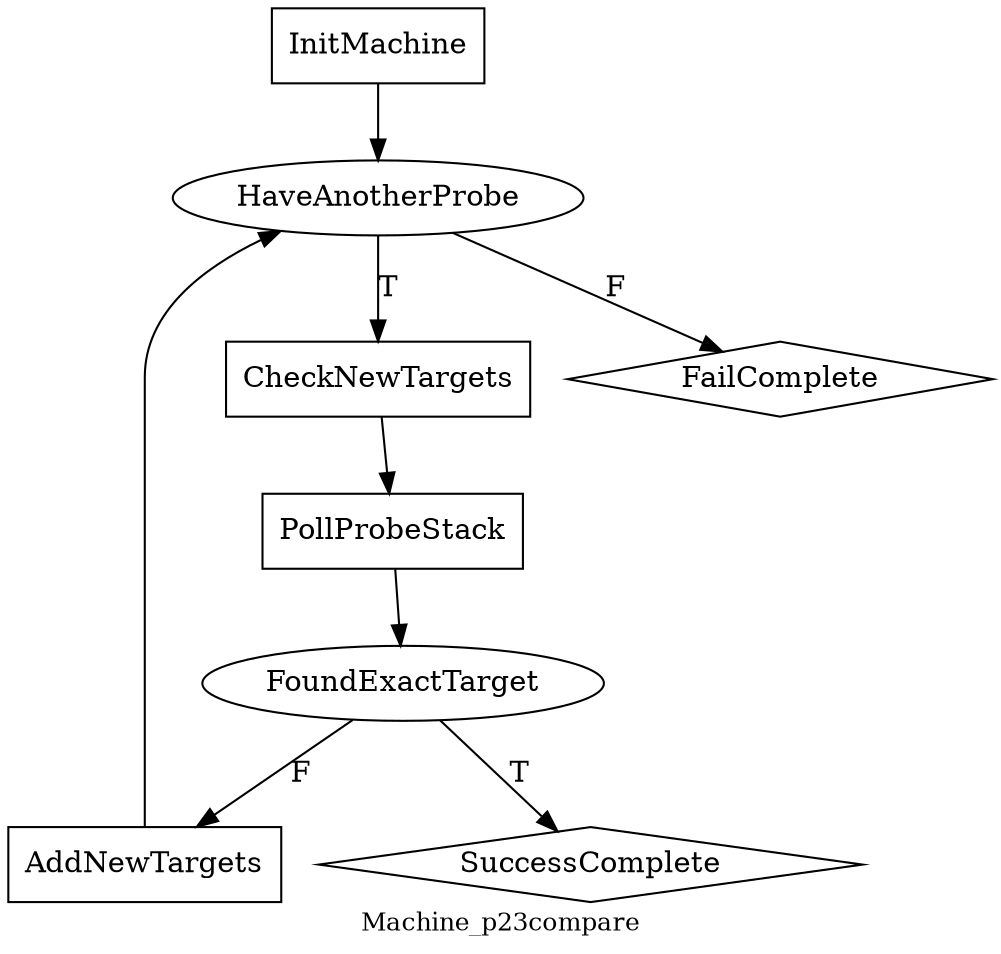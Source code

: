 digraph MyGraphName {
node [shape=box] InitMachine; CheckNewTargets; PollProbeStack; AddNewTargets
node [shape=diamond] SuccessComplete; FailComplete
node [shape=ellipse] HaveAnotherProbe; FoundExactTarget
HaveAnotherProbe->FailComplete [label=F];
FoundExactTarget->AddNewTargets [label=F];
FoundExactTarget->SuccessComplete [label=T];
PollProbeStack->FoundExactTarget ;
AddNewTargets->HaveAnotherProbe ;
InitMachine->HaveAnotherProbe ;
HaveAnotherProbe->CheckNewTargets [label=T];
CheckNewTargets->PollProbeStack ;
overlap=false
label=Machine_p23compare
fontsize=12
}
